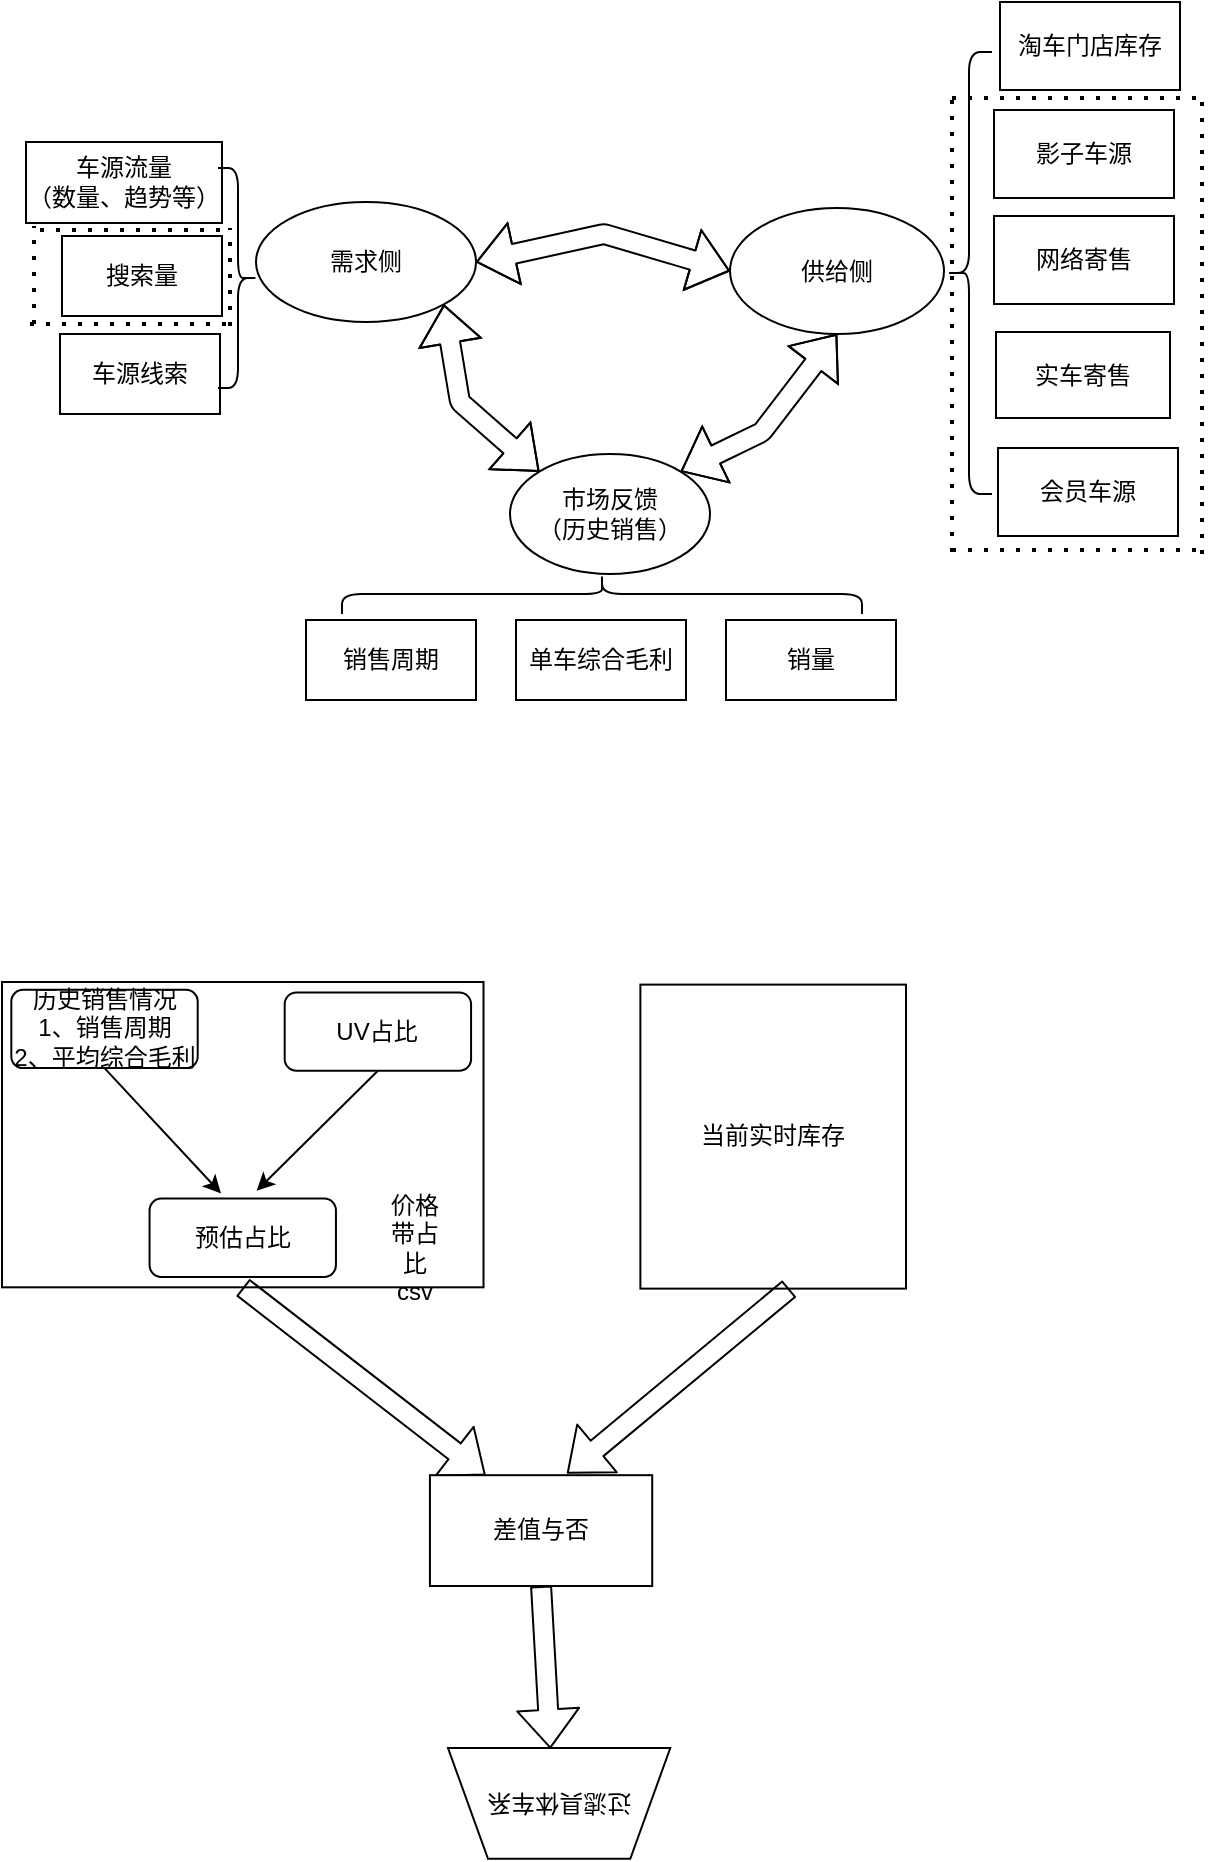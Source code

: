<mxfile version="14.1.8" type="github">
  <diagram id="h2JnVIzkqxwsIQfDxEsc" name="Page-1">
    <mxGraphModel dx="1046" dy="490" grid="0" gridSize="10" guides="0" tooltips="1" connect="1" arrows="1" fold="1" page="1" pageScale="2" pageWidth="827" pageHeight="1169" math="0" shadow="0">
      <root>
        <mxCell id="0" />
        <mxCell id="1" parent="0" />
        <mxCell id="4rzljkEA9-k4ee4jPkZl-1" value="需求侧" style="ellipse;whiteSpace=wrap;html=1;" parent="1" vertex="1">
          <mxGeometry x="324" y="259" width="110" height="60" as="geometry" />
        </mxCell>
        <mxCell id="4rzljkEA9-k4ee4jPkZl-2" value="市场反馈&lt;br&gt;（历史销售）" style="ellipse;whiteSpace=wrap;html=1;" parent="1" vertex="1">
          <mxGeometry x="451" y="385" width="100" height="60" as="geometry" />
        </mxCell>
        <mxCell id="4rzljkEA9-k4ee4jPkZl-3" value="车源线索" style="rounded=0;whiteSpace=wrap;html=1;" parent="1" vertex="1">
          <mxGeometry x="226" y="325" width="80" height="40" as="geometry" />
        </mxCell>
        <mxCell id="4rzljkEA9-k4ee4jPkZl-4" value="车源流量&lt;br&gt;（数量、趋势等）" style="rounded=0;whiteSpace=wrap;html=1;" parent="1" vertex="1">
          <mxGeometry x="209" y="229" width="98" height="40.5" as="geometry" />
        </mxCell>
        <mxCell id="4rzljkEA9-k4ee4jPkZl-9" value="销量" style="rounded=0;whiteSpace=wrap;html=1;" parent="1" vertex="1">
          <mxGeometry x="559" y="468" width="85" height="40" as="geometry" />
        </mxCell>
        <mxCell id="4rzljkEA9-k4ee4jPkZl-10" value="单车综合毛利" style="rounded=0;whiteSpace=wrap;html=1;" parent="1" vertex="1">
          <mxGeometry x="454" y="468" width="85" height="40" as="geometry" />
        </mxCell>
        <mxCell id="4rzljkEA9-k4ee4jPkZl-11" value="销售周期" style="rounded=0;whiteSpace=wrap;html=1;" parent="1" vertex="1">
          <mxGeometry x="349" y="468" width="85" height="40" as="geometry" />
        </mxCell>
        <mxCell id="DKgyzTSYNXg1ywMiP4eZ-1" value="供给侧" style="ellipse;whiteSpace=wrap;html=1;" parent="1" vertex="1">
          <mxGeometry x="561" y="262" width="107" height="63" as="geometry" />
        </mxCell>
        <mxCell id="DKgyzTSYNXg1ywMiP4eZ-2" value="淘车门店库存" style="rounded=0;whiteSpace=wrap;html=1;" parent="1" vertex="1">
          <mxGeometry x="696" y="159" width="90" height="44" as="geometry" />
        </mxCell>
        <mxCell id="DKgyzTSYNXg1ywMiP4eZ-3" value="会员车源" style="rounded=0;whiteSpace=wrap;html=1;" parent="1" vertex="1">
          <mxGeometry x="695" y="382" width="90" height="44" as="geometry" />
        </mxCell>
        <mxCell id="DKgyzTSYNXg1ywMiP4eZ-4" value="影子车源" style="rounded=0;whiteSpace=wrap;html=1;" parent="1" vertex="1">
          <mxGeometry x="693" y="213" width="90" height="44" as="geometry" />
        </mxCell>
        <mxCell id="DKgyzTSYNXg1ywMiP4eZ-8" value="网络寄售" style="rounded=0;whiteSpace=wrap;html=1;" parent="1" vertex="1">
          <mxGeometry x="693" y="266" width="90" height="44" as="geometry" />
        </mxCell>
        <mxCell id="DKgyzTSYNXg1ywMiP4eZ-18" value="实车寄售" style="rounded=0;whiteSpace=wrap;html=1;" parent="1" vertex="1">
          <mxGeometry x="694" y="324" width="87" height="43" as="geometry" />
        </mxCell>
        <mxCell id="DKgyzTSYNXg1ywMiP4eZ-25" value="" style="shape=flexArrow;endArrow=classic;startArrow=classic;html=1;entryX=0;entryY=0.5;entryDx=0;entryDy=0;exitX=1;exitY=0.5;exitDx=0;exitDy=0;" parent="1" source="4rzljkEA9-k4ee4jPkZl-1" target="DKgyzTSYNXg1ywMiP4eZ-1" edge="1">
          <mxGeometry width="50" height="50" relative="1" as="geometry">
            <mxPoint x="399" y="286" as="sourcePoint" />
            <mxPoint x="476.5" y="242" as="targetPoint" />
            <Array as="points">
              <mxPoint x="498" y="275" />
            </Array>
          </mxGeometry>
        </mxCell>
        <mxCell id="DKgyzTSYNXg1ywMiP4eZ-28" value="" style="shape=flexArrow;endArrow=classic;startArrow=classic;html=1;entryX=0;entryY=0;entryDx=0;entryDy=0;exitX=1;exitY=1;exitDx=0;exitDy=0;" parent="1" source="4rzljkEA9-k4ee4jPkZl-1" target="4rzljkEA9-k4ee4jPkZl-2" edge="1">
          <mxGeometry width="50" height="50" relative="1" as="geometry">
            <mxPoint x="444" y="299" as="sourcePoint" />
            <mxPoint x="571" y="301" as="targetPoint" />
            <Array as="points">
              <mxPoint x="426" y="359" />
            </Array>
          </mxGeometry>
        </mxCell>
        <mxCell id="DKgyzTSYNXg1ywMiP4eZ-29" value="" style="shape=flexArrow;endArrow=classic;startArrow=classic;html=1;entryX=0.5;entryY=1;entryDx=0;entryDy=0;exitX=1;exitY=0;exitDx=0;exitDy=0;" parent="1" source="4rzljkEA9-k4ee4jPkZl-2" target="DKgyzTSYNXg1ywMiP4eZ-1" edge="1">
          <mxGeometry width="50" height="50" relative="1" as="geometry">
            <mxPoint x="454" y="309" as="sourcePoint" />
            <mxPoint x="581" y="311" as="targetPoint" />
            <Array as="points">
              <mxPoint x="577" y="374" />
            </Array>
          </mxGeometry>
        </mxCell>
        <mxCell id="DKgyzTSYNXg1ywMiP4eZ-30" value="" style="shape=curlyBracket;whiteSpace=wrap;html=1;rounded=1;rotation=90;" parent="1" vertex="1">
          <mxGeometry x="487" y="325" width="20" height="260" as="geometry" />
        </mxCell>
        <mxCell id="DKgyzTSYNXg1ywMiP4eZ-31" value="" style="shape=curlyBracket;whiteSpace=wrap;html=1;rounded=1;" parent="1" vertex="1">
          <mxGeometry x="669" y="184" width="23" height="221" as="geometry" />
        </mxCell>
        <mxCell id="DKgyzTSYNXg1ywMiP4eZ-32" value="" style="shape=curlyBracket;whiteSpace=wrap;html=1;rounded=1;rotation=-180;" parent="1" vertex="1">
          <mxGeometry x="305" y="242" width="20" height="110" as="geometry" />
        </mxCell>
        <mxCell id="qvE1DPQwKhjnJPEe9cQu-2" value="" style="endArrow=none;dashed=1;html=1;dashPattern=1 3;strokeWidth=2;" parent="1" edge="1">
          <mxGeometry width="50" height="50" relative="1" as="geometry">
            <mxPoint x="672" y="434" as="sourcePoint" />
            <mxPoint x="672" y="205" as="targetPoint" />
          </mxGeometry>
        </mxCell>
        <mxCell id="qvE1DPQwKhjnJPEe9cQu-3" value="" style="endArrow=none;dashed=1;html=1;dashPattern=1 3;strokeWidth=2;" parent="1" edge="1">
          <mxGeometry width="50" height="50" relative="1" as="geometry">
            <mxPoint x="672" y="433" as="sourcePoint" />
            <mxPoint x="797" y="433" as="targetPoint" />
          </mxGeometry>
        </mxCell>
        <mxCell id="qvE1DPQwKhjnJPEe9cQu-4" value="" style="endArrow=none;dashed=1;html=1;dashPattern=1 3;strokeWidth=2;" parent="1" edge="1">
          <mxGeometry width="50" height="50" relative="1" as="geometry">
            <mxPoint x="797" y="435" as="sourcePoint" />
            <mxPoint x="797" y="206" as="targetPoint" />
          </mxGeometry>
        </mxCell>
        <mxCell id="qvE1DPQwKhjnJPEe9cQu-6" value="" style="endArrow=none;dashed=1;html=1;dashPattern=1 3;strokeWidth=2;" parent="1" edge="1">
          <mxGeometry width="50" height="50" relative="1" as="geometry">
            <mxPoint x="672" y="207" as="sourcePoint" />
            <mxPoint x="797" y="207" as="targetPoint" />
          </mxGeometry>
        </mxCell>
        <mxCell id="YF1DhfX-Kx2zVQ6WggtQ-1" value="搜索量" style="rounded=0;whiteSpace=wrap;html=1;" parent="1" vertex="1">
          <mxGeometry x="227" y="276" width="80" height="40" as="geometry" />
        </mxCell>
        <mxCell id="YF1DhfX-Kx2zVQ6WggtQ-2" value="" style="endArrow=none;dashed=1;html=1;dashPattern=1 3;strokeWidth=2;" parent="1" edge="1">
          <mxGeometry width="50" height="50" relative="1" as="geometry">
            <mxPoint x="213" y="320" as="sourcePoint" />
            <mxPoint x="213" y="271" as="targetPoint" />
          </mxGeometry>
        </mxCell>
        <mxCell id="YF1DhfX-Kx2zVQ6WggtQ-3" value="" style="endArrow=none;dashed=1;html=1;dashPattern=1 3;strokeWidth=2;" parent="1" edge="1">
          <mxGeometry width="50" height="50" relative="1" as="geometry">
            <mxPoint x="216" y="273" as="sourcePoint" />
            <mxPoint x="312" y="273" as="targetPoint" />
          </mxGeometry>
        </mxCell>
        <mxCell id="YF1DhfX-Kx2zVQ6WggtQ-4" value="" style="endArrow=none;dashed=1;html=1;dashPattern=1 3;strokeWidth=2;" parent="1" edge="1">
          <mxGeometry width="50" height="50" relative="1" as="geometry">
            <mxPoint x="309" y="320" as="sourcePoint" />
            <mxPoint x="211" y="320" as="targetPoint" />
          </mxGeometry>
        </mxCell>
        <mxCell id="YF1DhfX-Kx2zVQ6WggtQ-5" value="" style="endArrow=none;dashed=1;html=1;dashPattern=1 3;strokeWidth=2;" parent="1" edge="1">
          <mxGeometry width="50" height="50" relative="1" as="geometry">
            <mxPoint x="311" y="321" as="sourcePoint" />
            <mxPoint x="311" y="272" as="targetPoint" />
          </mxGeometry>
        </mxCell>
        <mxCell id="kHVffpVzSkyTYF5VaRNM-18" value="" style="group" vertex="1" connectable="0" parent="1">
          <mxGeometry x="197" y="649" width="452" height="435" as="geometry" />
        </mxCell>
        <mxCell id="kHVffpVzSkyTYF5VaRNM-12" value="" style="group" vertex="1" connectable="0" parent="kHVffpVzSkyTYF5VaRNM-18">
          <mxGeometry width="452" height="153.312" as="geometry" />
        </mxCell>
        <mxCell id="kHVffpVzSkyTYF5VaRNM-7" value="" style="rounded=0;whiteSpace=wrap;html=1;" vertex="1" parent="kHVffpVzSkyTYF5VaRNM-12">
          <mxGeometry width="240.756" height="152.66" as="geometry" />
        </mxCell>
        <mxCell id="kHVffpVzSkyTYF5VaRNM-1" value="历史销售情况&lt;br&gt;1、销售周期&lt;br&gt;2、平均综合毛利" style="rounded=1;whiteSpace=wrap;html=1;" vertex="1" parent="kHVffpVzSkyTYF5VaRNM-12">
          <mxGeometry x="4.66" y="3.914" width="93.196" height="39.144" as="geometry" />
        </mxCell>
        <mxCell id="kHVffpVzSkyTYF5VaRNM-2" value="UV占比&lt;br&gt;" style="rounded=1;whiteSpace=wrap;html=1;" vertex="1" parent="kHVffpVzSkyTYF5VaRNM-12">
          <mxGeometry x="141.347" y="5.219" width="93.196" height="39.144" as="geometry" />
        </mxCell>
        <mxCell id="kHVffpVzSkyTYF5VaRNM-3" value="" style="endArrow=classic;html=1;exitX=0.5;exitY=1;exitDx=0;exitDy=0;" edge="1" parent="kHVffpVzSkyTYF5VaRNM-12" source="kHVffpVzSkyTYF5VaRNM-1">
          <mxGeometry width="50" height="50" relative="1" as="geometry">
            <mxPoint x="52.811" y="103.73" as="sourcePoint" />
            <mxPoint x="109.505" y="105.687" as="targetPoint" />
          </mxGeometry>
        </mxCell>
        <mxCell id="kHVffpVzSkyTYF5VaRNM-4" value="" style="endArrow=classic;html=1;exitX=0.5;exitY=1;exitDx=0;exitDy=0;" edge="1" parent="kHVffpVzSkyTYF5VaRNM-12" source="kHVffpVzSkyTYF5VaRNM-2">
          <mxGeometry width="50" height="50" relative="1" as="geometry">
            <mxPoint x="60.577" y="110.254" as="sourcePoint" />
            <mxPoint x="127.368" y="104.383" as="targetPoint" />
          </mxGeometry>
        </mxCell>
        <mxCell id="kHVffpVzSkyTYF5VaRNM-5" value="预估占比" style="rounded=1;whiteSpace=wrap;html=1;" vertex="1" parent="kHVffpVzSkyTYF5VaRNM-12">
          <mxGeometry x="73.78" y="108.297" width="93.196" height="39.144" as="geometry" />
        </mxCell>
        <mxCell id="kHVffpVzSkyTYF5VaRNM-8" value="价格带占比csv" style="text;html=1;strokeColor=none;fillColor=none;align=center;verticalAlign=middle;whiteSpace=wrap;rounded=0;" vertex="1" parent="kHVffpVzSkyTYF5VaRNM-12">
          <mxGeometry x="191.052" y="126.564" width="31.065" height="13.048" as="geometry" />
        </mxCell>
        <mxCell id="kHVffpVzSkyTYF5VaRNM-9" value="当前实时库存" style="rounded=0;whiteSpace=wrap;html=1;" vertex="1" parent="kHVffpVzSkyTYF5VaRNM-12">
          <mxGeometry x="319.196" y="1.305" width="132.804" height="152.007" as="geometry" />
        </mxCell>
        <mxCell id="kHVffpVzSkyTYF5VaRNM-13" value="" style="shape=flexArrow;endArrow=classic;html=1;exitX=0.5;exitY=1;exitDx=0;exitDy=0;entryX=0.25;entryY=0;entryDx=0;entryDy=0;" edge="1" parent="kHVffpVzSkyTYF5VaRNM-18" source="kHVffpVzSkyTYF5VaRNM-7" target="kHVffpVzSkyTYF5VaRNM-15">
          <mxGeometry width="50" height="50" relative="1" as="geometry">
            <mxPoint x="92.623" y="253.981" as="sourcePoint" />
            <mxPoint x="258.418" y="241.975" as="targetPoint" />
          </mxGeometry>
        </mxCell>
        <mxCell id="kHVffpVzSkyTYF5VaRNM-14" value="" style="shape=flexArrow;endArrow=classic;html=1;exitX=0.561;exitY=1;exitDx=0;exitDy=0;exitPerimeter=0;" edge="1" parent="kHVffpVzSkyTYF5VaRNM-18" source="kHVffpVzSkyTYF5VaRNM-9">
          <mxGeometry width="50" height="50" relative="1" as="geometry">
            <mxPoint x="316.77" y="274.299" as="sourcePoint" />
            <mxPoint x="282.5" y="245.669" as="targetPoint" />
          </mxGeometry>
        </mxCell>
        <mxCell id="kHVffpVzSkyTYF5VaRNM-15" value="差值与否" style="rounded=0;whiteSpace=wrap;html=1;" vertex="1" parent="kHVffpVzSkyTYF5VaRNM-18">
          <mxGeometry x="213.959" y="246.592" width="111.148" height="55.414" as="geometry" />
        </mxCell>
        <mxCell id="kHVffpVzSkyTYF5VaRNM-16" value="" style="shape=flexArrow;endArrow=classic;html=1;exitX=0.5;exitY=1;exitDx=0;exitDy=0;" edge="1" parent="kHVffpVzSkyTYF5VaRNM-18" source="kHVffpVzSkyTYF5VaRNM-15">
          <mxGeometry width="50" height="50" relative="1" as="geometry">
            <mxPoint x="255.639" y="417.452" as="sourcePoint" />
            <mxPoint x="274.164" y="383.28" as="targetPoint" />
          </mxGeometry>
        </mxCell>
        <mxCell id="kHVffpVzSkyTYF5VaRNM-17" value="过滤具体车系" style="shape=trapezoid;perimeter=trapezoidPerimeter;whiteSpace=wrap;html=1;fixedSize=1;rotation=-180;" vertex="1" parent="kHVffpVzSkyTYF5VaRNM-18">
          <mxGeometry x="223.003" y="382.996" width="111.148" height="55.414" as="geometry" />
        </mxCell>
      </root>
    </mxGraphModel>
  </diagram>
</mxfile>
